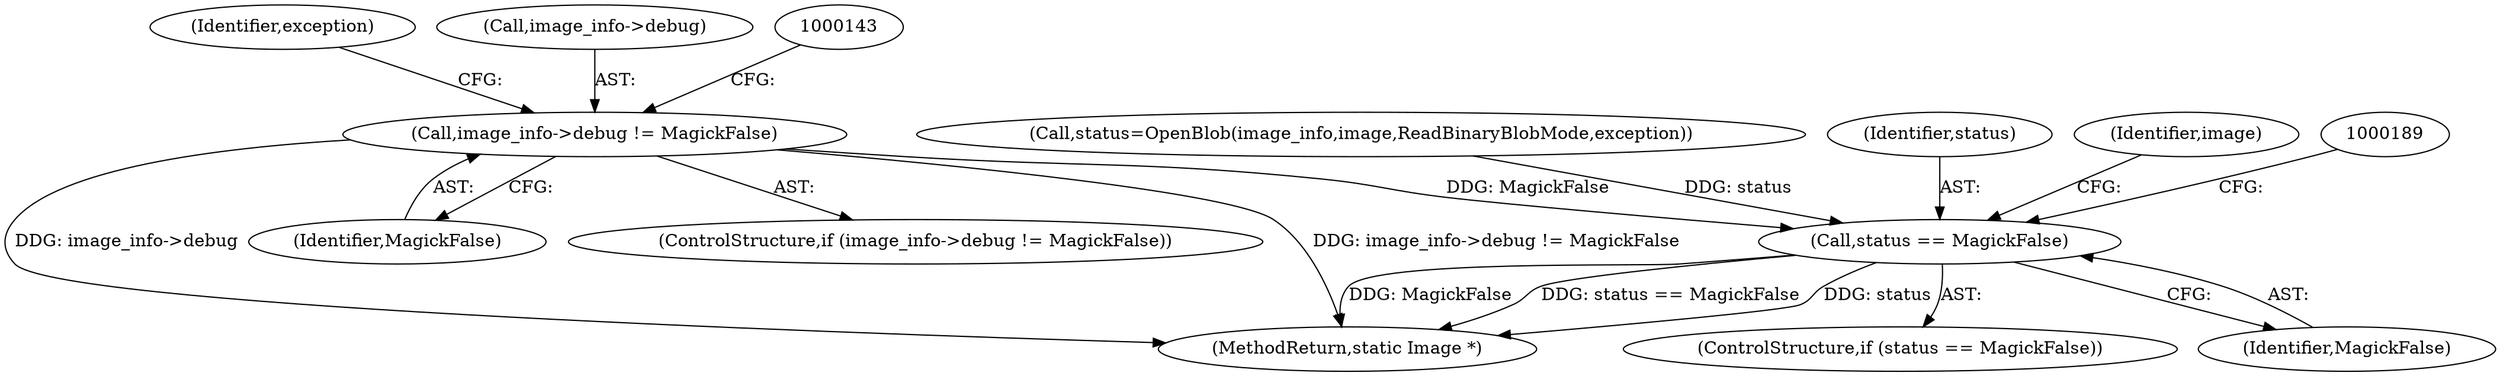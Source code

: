 digraph "0_ImageMagick_6b6bff054d569a77973f2140c0e86366e6168a6c@pointer" {
"1000137" [label="(Call,image_info->debug != MagickFalse)"];
"1000176" [label="(Call,status == MagickFalse)"];
"1000153" [label="(Identifier,exception)"];
"1000168" [label="(Call,status=OpenBlob(image_info,image,ReadBinaryBlobMode,exception))"];
"1000178" [label="(Identifier,MagickFalse)"];
"1000137" [label="(Call,image_info->debug != MagickFalse)"];
"1000136" [label="(ControlStructure,if (image_info->debug != MagickFalse))"];
"1000138" [label="(Call,image_info->debug)"];
"1000515" [label="(MethodReturn,static Image *)"];
"1000175" [label="(ControlStructure,if (status == MagickFalse))"];
"1000176" [label="(Call,status == MagickFalse)"];
"1000177" [label="(Identifier,status)"];
"1000181" [label="(Identifier,image)"];
"1000141" [label="(Identifier,MagickFalse)"];
"1000137" -> "1000136"  [label="AST: "];
"1000137" -> "1000141"  [label="CFG: "];
"1000138" -> "1000137"  [label="AST: "];
"1000141" -> "1000137"  [label="AST: "];
"1000143" -> "1000137"  [label="CFG: "];
"1000153" -> "1000137"  [label="CFG: "];
"1000137" -> "1000515"  [label="DDG: image_info->debug"];
"1000137" -> "1000515"  [label="DDG: image_info->debug != MagickFalse"];
"1000137" -> "1000176"  [label="DDG: MagickFalse"];
"1000176" -> "1000175"  [label="AST: "];
"1000176" -> "1000178"  [label="CFG: "];
"1000177" -> "1000176"  [label="AST: "];
"1000178" -> "1000176"  [label="AST: "];
"1000181" -> "1000176"  [label="CFG: "];
"1000189" -> "1000176"  [label="CFG: "];
"1000176" -> "1000515"  [label="DDG: MagickFalse"];
"1000176" -> "1000515"  [label="DDG: status == MagickFalse"];
"1000176" -> "1000515"  [label="DDG: status"];
"1000168" -> "1000176"  [label="DDG: status"];
}
